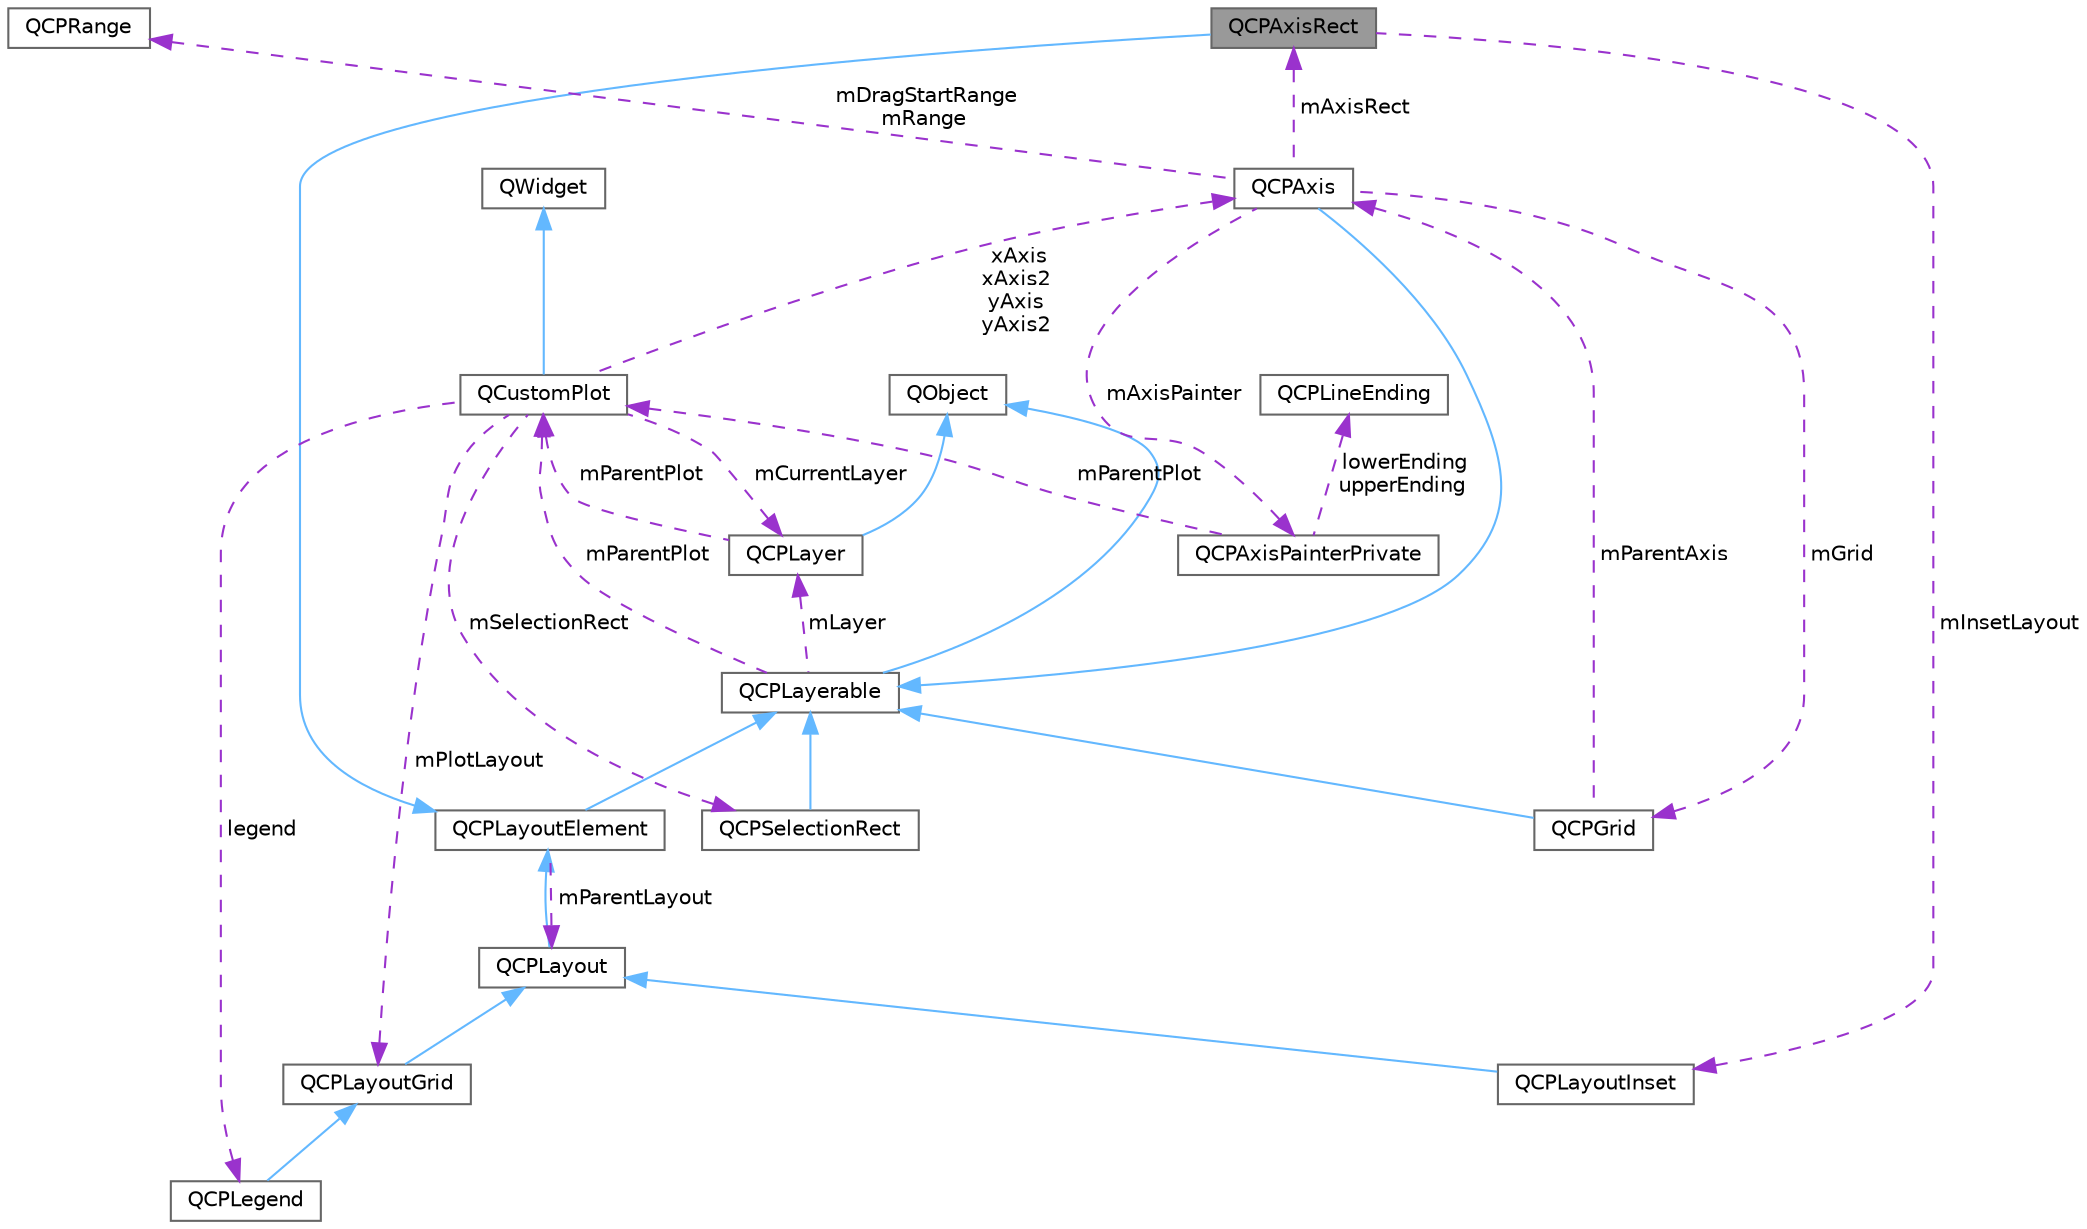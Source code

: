 digraph "QCPAxisRect"
{
 // LATEX_PDF_SIZE
  bgcolor="transparent";
  edge [fontname=Helvetica,fontsize=10,labelfontname=Helvetica,labelfontsize=10];
  node [fontname=Helvetica,fontsize=10,shape=box,height=0.2,width=0.4];
  Node1 [label="QCPAxisRect",height=0.2,width=0.4,color="gray40", fillcolor="grey60", style="filled", fontcolor="black",tooltip="Holds multiple axes and arranges them in a rectangular shape."];
  Node2 -> Node1 [dir="back",color="steelblue1",style="solid"];
  Node2 [label="QCPLayoutElement",height=0.2,width=0.4,color="gray40", fillcolor="white", style="filled",URL="$class_q_c_p_layout_element.html",tooltip="The abstract base class for all objects that form the layout system."];
  Node3 -> Node2 [dir="back",color="steelblue1",style="solid"];
  Node3 [label="QCPLayerable",height=0.2,width=0.4,color="gray40", fillcolor="white", style="filled",URL="$class_q_c_p_layerable.html",tooltip="Base class for all drawable objects"];
  Node4 -> Node3 [dir="back",color="steelblue1",style="solid"];
  Node4 [label="QObject",height=0.2,width=0.4,color="gray40", fillcolor="white", style="filled",tooltip=" "];
  Node5 -> Node3 [dir="back",color="darkorchid3",style="dashed",label=" mParentPlot" ];
  Node5 [label="QCustomPlot",height=0.2,width=0.4,color="gray40", fillcolor="white", style="filled",URL="$class_q_custom_plot.html",tooltip="The central class of the library. This is the QWidget which displays the plot and interacts with the ..."];
  Node6 -> Node5 [dir="back",color="steelblue1",style="solid"];
  Node6 [label="QWidget",height=0.2,width=0.4,color="gray40", fillcolor="white", style="filled",tooltip=" "];
  Node7 -> Node5 [dir="back",color="darkorchid3",style="dashed",label=" xAxis\nxAxis2\nyAxis\nyAxis2" ];
  Node7 [label="QCPAxis",height=0.2,width=0.4,color="gray40", fillcolor="white", style="filled",URL="$class_q_c_p_axis.html",tooltip="Manages a single axis inside a QCustomPlot."];
  Node3 -> Node7 [dir="back",color="steelblue1",style="solid"];
  Node1 -> Node7 [dir="back",color="darkorchid3",style="dashed",label=" mAxisRect" ];
  Node8 -> Node7 [dir="back",color="darkorchid3",style="dashed",label=" mDragStartRange\nmRange" ];
  Node8 [label="QCPRange",height=0.2,width=0.4,color="gray40", fillcolor="white", style="filled",URL="$class_q_c_p_range.html",tooltip="Represents the range an axis is encompassing."];
  Node9 -> Node7 [dir="back",color="darkorchid3",style="dashed",label=" mGrid" ];
  Node9 [label="QCPGrid",height=0.2,width=0.4,color="gray40", fillcolor="white", style="filled",URL="$class_q_c_p_grid.html",tooltip="Responsible for drawing the grid of a QCPAxis."];
  Node3 -> Node9 [dir="back",color="steelblue1",style="solid"];
  Node7 -> Node9 [dir="back",color="darkorchid3",style="dashed",label=" mParentAxis" ];
  Node10 -> Node7 [dir="back",color="darkorchid3",style="dashed",label=" mAxisPainter" ];
  Node10 [label="QCPAxisPainterPrivate",height=0.2,width=0.4,color="gray40", fillcolor="white", style="filled",URL="$class_q_c_p_axis_painter_private.html",tooltip=" "];
  Node11 -> Node10 [dir="back",color="darkorchid3",style="dashed",label=" lowerEnding\nupperEnding" ];
  Node11 [label="QCPLineEnding",height=0.2,width=0.4,color="gray40", fillcolor="white", style="filled",URL="$class_q_c_p_line_ending.html",tooltip="Handles the different ending decorations for line-like items"];
  Node5 -> Node10 [dir="back",color="darkorchid3",style="dashed",label=" mParentPlot" ];
  Node12 -> Node5 [dir="back",color="darkorchid3",style="dashed",label=" legend" ];
  Node12 [label="QCPLegend",height=0.2,width=0.4,color="gray40", fillcolor="white", style="filled",URL="$class_q_c_p_legend.html",tooltip="Manages a legend inside a QCustomPlot."];
  Node13 -> Node12 [dir="back",color="steelblue1",style="solid"];
  Node13 [label="QCPLayoutGrid",height=0.2,width=0.4,color="gray40", fillcolor="white", style="filled",URL="$class_q_c_p_layout_grid.html",tooltip="A layout that arranges child elements in a grid"];
  Node14 -> Node13 [dir="back",color="steelblue1",style="solid"];
  Node14 [label="QCPLayout",height=0.2,width=0.4,color="gray40", fillcolor="white", style="filled",URL="$class_q_c_p_layout.html",tooltip="The abstract base class for layouts"];
  Node2 -> Node14 [dir="back",color="steelblue1",style="solid"];
  Node13 -> Node5 [dir="back",color="darkorchid3",style="dashed",label=" mPlotLayout" ];
  Node15 -> Node5 [dir="back",color="darkorchid3",style="dashed",label=" mCurrentLayer" ];
  Node15 [label="QCPLayer",height=0.2,width=0.4,color="gray40", fillcolor="white", style="filled",URL="$class_q_c_p_layer.html",tooltip="A layer that may contain objects, to control the rendering order"];
  Node4 -> Node15 [dir="back",color="steelblue1",style="solid"];
  Node5 -> Node15 [dir="back",color="darkorchid3",style="dashed",label=" mParentPlot" ];
  Node16 -> Node5 [dir="back",color="darkorchid3",style="dashed",label=" mSelectionRect" ];
  Node16 [label="QCPSelectionRect",height=0.2,width=0.4,color="gray40", fillcolor="white", style="filled",URL="$class_q_c_p_selection_rect.html",tooltip="Provides rect/rubber-band data selection and range zoom interaction"];
  Node3 -> Node16 [dir="back",color="steelblue1",style="solid"];
  Node15 -> Node3 [dir="back",color="darkorchid3",style="dashed",label=" mLayer" ];
  Node14 -> Node2 [dir="back",color="darkorchid3",style="dashed",label=" mParentLayout" ];
  Node17 -> Node1 [dir="back",color="darkorchid3",style="dashed",label=" mInsetLayout" ];
  Node17 [label="QCPLayoutInset",height=0.2,width=0.4,color="gray40", fillcolor="white", style="filled",URL="$class_q_c_p_layout_inset.html",tooltip="A layout that places child elements aligned to the border or arbitrarily positioned"];
  Node14 -> Node17 [dir="back",color="steelblue1",style="solid"];
}
